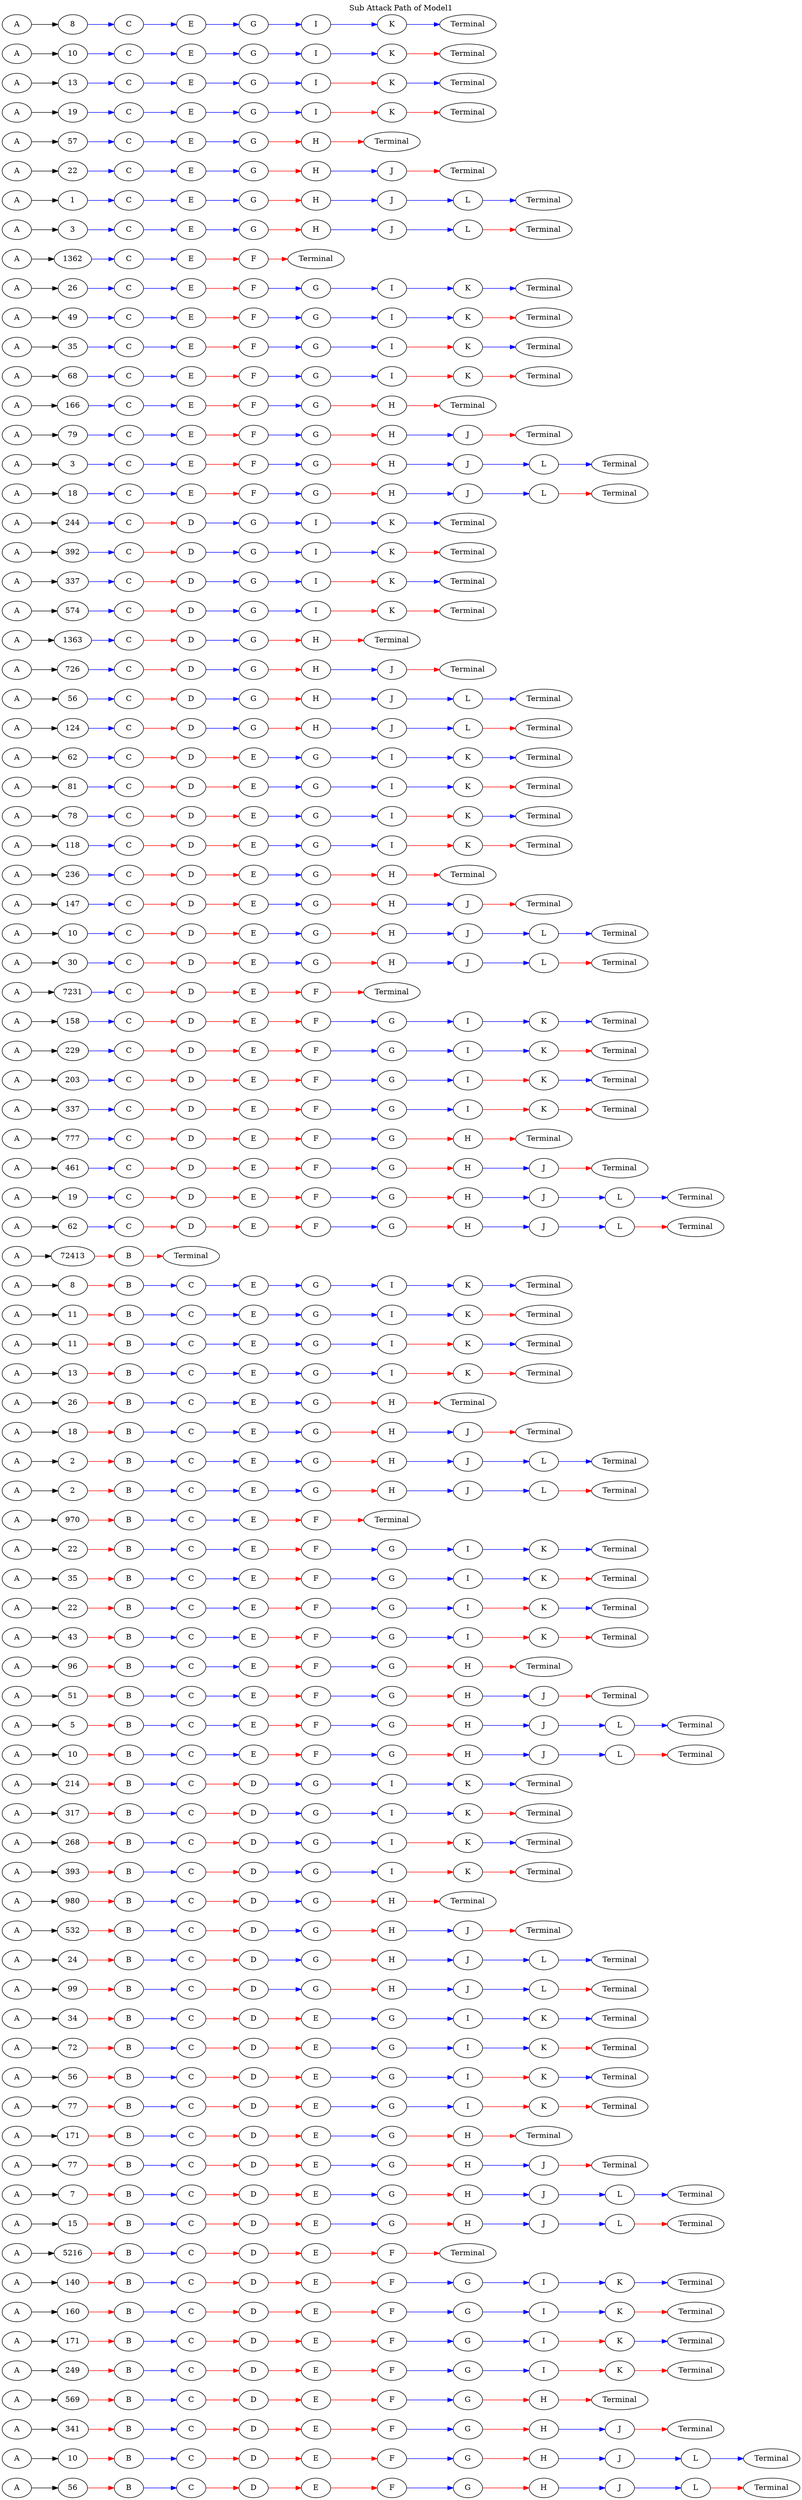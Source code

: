 // Sub Attack Path
digraph SubAttackPathModel {
	graph [label="Sub Attack Path of Model1" labelloc=t rankdir=LR]
	A1 [label=A]
	number_of_attack1 [label=56]
	A1 -> number_of_attack1
	B1 [label=B]
	number_of_attack1 -> B1 [color=red]
	C1 [label=C]
	B1 -> C1 [color=blue]
	D1 [label=D]
	C1 -> D1 [color=red]
	E1 [label=E]
	D1 -> E1 [color=red]
	F1 [label=F]
	E1 -> F1 [color=red]
	G1 [label=G]
	F1 -> G1 [color=blue]
	H1 [label=H]
	G1 -> H1 [color=red]
	J1 [label=J]
	H1 -> J1 [color=blue]
	L1 [label=L]
	J1 -> L1 [color=blue]
	Terminal1 [label=Terminal]
	L1 -> Terminal1 [color=red]
	A2 [label=A]
	number_of_attack2 [label=10]
	A2 -> number_of_attack2
	B2 [label=B]
	number_of_attack2 -> B2 [color=red]
	C2 [label=C]
	B2 -> C2 [color=blue]
	D2 [label=D]
	C2 -> D2 [color=red]
	E2 [label=E]
	D2 -> E2 [color=red]
	F2 [label=F]
	E2 -> F2 [color=red]
	G2 [label=G]
	F2 -> G2 [color=blue]
	H2 [label=H]
	G2 -> H2 [color=red]
	J2 [label=J]
	H2 -> J2 [color=blue]
	L2 [label=L]
	J2 -> L2 [color=blue]
	Terminal2 [label=Terminal]
	L2 -> Terminal2 [color=blue]
	A3 [label=A]
	number_of_attack3 [label=341]
	A3 -> number_of_attack3
	B3 [label=B]
	number_of_attack3 -> B3 [color=red]
	C3 [label=C]
	B3 -> C3 [color=blue]
	D3 [label=D]
	C3 -> D3 [color=red]
	E3 [label=E]
	D3 -> E3 [color=red]
	F3 [label=F]
	E3 -> F3 [color=red]
	G3 [label=G]
	F3 -> G3 [color=blue]
	H3 [label=H]
	G3 -> H3 [color=red]
	J3 [label=J]
	H3 -> J3 [color=blue]
	Terminal3 [label=Terminal]
	J3 -> Terminal3 [color=red]
	A4 [label=A]
	number_of_attack4 [label=569]
	A4 -> number_of_attack4
	B4 [label=B]
	number_of_attack4 -> B4 [color=red]
	C4 [label=C]
	B4 -> C4 [color=blue]
	D4 [label=D]
	C4 -> D4 [color=red]
	E4 [label=E]
	D4 -> E4 [color=red]
	F4 [label=F]
	E4 -> F4 [color=red]
	G4 [label=G]
	F4 -> G4 [color=blue]
	H4 [label=H]
	G4 -> H4 [color=red]
	Terminal4 [label=Terminal]
	H4 -> Terminal4 [color=red]
	A5 [label=A]
	number_of_attack5 [label=249]
	A5 -> number_of_attack5
	B5 [label=B]
	number_of_attack5 -> B5 [color=red]
	C5 [label=C]
	B5 -> C5 [color=blue]
	D5 [label=D]
	C5 -> D5 [color=red]
	E5 [label=E]
	D5 -> E5 [color=red]
	F5 [label=F]
	E5 -> F5 [color=red]
	G5 [label=G]
	F5 -> G5 [color=blue]
	I5 [label=I]
	G5 -> I5 [color=blue]
	K5 [label=K]
	I5 -> K5 [color=red]
	Terminal5 [label=Terminal]
	K5 -> Terminal5 [color=red]
	A6 [label=A]
	number_of_attack6 [label=171]
	A6 -> number_of_attack6
	B6 [label=B]
	number_of_attack6 -> B6 [color=red]
	C6 [label=C]
	B6 -> C6 [color=blue]
	D6 [label=D]
	C6 -> D6 [color=red]
	E6 [label=E]
	D6 -> E6 [color=red]
	F6 [label=F]
	E6 -> F6 [color=red]
	G6 [label=G]
	F6 -> G6 [color=blue]
	I6 [label=I]
	G6 -> I6 [color=blue]
	K6 [label=K]
	I6 -> K6 [color=red]
	Terminal6 [label=Terminal]
	K6 -> Terminal6 [color=blue]
	A7 [label=A]
	number_of_attack7 [label=160]
	A7 -> number_of_attack7
	B7 [label=B]
	number_of_attack7 -> B7 [color=red]
	C7 [label=C]
	B7 -> C7 [color=blue]
	D7 [label=D]
	C7 -> D7 [color=red]
	E7 [label=E]
	D7 -> E7 [color=red]
	F7 [label=F]
	E7 -> F7 [color=red]
	G7 [label=G]
	F7 -> G7 [color=blue]
	I7 [label=I]
	G7 -> I7 [color=blue]
	K7 [label=K]
	I7 -> K7 [color=blue]
	Terminal7 [label=Terminal]
	K7 -> Terminal7 [color=red]
	A8 [label=A]
	number_of_attack8 [label=140]
	A8 -> number_of_attack8
	B8 [label=B]
	number_of_attack8 -> B8 [color=red]
	C8 [label=C]
	B8 -> C8 [color=blue]
	D8 [label=D]
	C8 -> D8 [color=red]
	E8 [label=E]
	D8 -> E8 [color=red]
	F8 [label=F]
	E8 -> F8 [color=red]
	G8 [label=G]
	F8 -> G8 [color=blue]
	I8 [label=I]
	G8 -> I8 [color=blue]
	K8 [label=K]
	I8 -> K8 [color=blue]
	Terminal8 [label=Terminal]
	K8 -> Terminal8 [color=blue]
	A9 [label=A]
	number_of_attack9 [label=5216]
	A9 -> number_of_attack9
	B9 [label=B]
	number_of_attack9 -> B9 [color=red]
	C9 [label=C]
	B9 -> C9 [color=blue]
	D9 [label=D]
	C9 -> D9 [color=red]
	E9 [label=E]
	D9 -> E9 [color=red]
	F9 [label=F]
	E9 -> F9 [color=red]
	Terminal9 [label=Terminal]
	F9 -> Terminal9 [color=red]
	A10 [label=A]
	number_of_attack10 [label=15]
	A10 -> number_of_attack10
	B10 [label=B]
	number_of_attack10 -> B10 [color=red]
	C10 [label=C]
	B10 -> C10 [color=blue]
	D10 [label=D]
	C10 -> D10 [color=red]
	E10 [label=E]
	D10 -> E10 [color=red]
	G10 [label=G]
	E10 -> G10 [color=blue]
	H10 [label=H]
	G10 -> H10 [color=red]
	J10 [label=J]
	H10 -> J10 [color=blue]
	L10 [label=L]
	J10 -> L10 [color=blue]
	Terminal10 [label=Terminal]
	L10 -> Terminal10 [color=red]
	A11 [label=A]
	number_of_attack11 [label=7]
	A11 -> number_of_attack11
	B11 [label=B]
	number_of_attack11 -> B11 [color=red]
	C11 [label=C]
	B11 -> C11 [color=blue]
	D11 [label=D]
	C11 -> D11 [color=red]
	E11 [label=E]
	D11 -> E11 [color=red]
	G11 [label=G]
	E11 -> G11 [color=blue]
	H11 [label=H]
	G11 -> H11 [color=red]
	J11 [label=J]
	H11 -> J11 [color=blue]
	L11 [label=L]
	J11 -> L11 [color=blue]
	Terminal11 [label=Terminal]
	L11 -> Terminal11 [color=blue]
	A12 [label=A]
	number_of_attack12 [label=77]
	A12 -> number_of_attack12
	B12 [label=B]
	number_of_attack12 -> B12 [color=red]
	C12 [label=C]
	B12 -> C12 [color=blue]
	D12 [label=D]
	C12 -> D12 [color=red]
	E12 [label=E]
	D12 -> E12 [color=red]
	G12 [label=G]
	E12 -> G12 [color=blue]
	H12 [label=H]
	G12 -> H12 [color=red]
	J12 [label=J]
	H12 -> J12 [color=blue]
	Terminal12 [label=Terminal]
	J12 -> Terminal12 [color=red]
	A13 [label=A]
	number_of_attack13 [label=171]
	A13 -> number_of_attack13
	B13 [label=B]
	number_of_attack13 -> B13 [color=red]
	C13 [label=C]
	B13 -> C13 [color=blue]
	D13 [label=D]
	C13 -> D13 [color=red]
	E13 [label=E]
	D13 -> E13 [color=red]
	G13 [label=G]
	E13 -> G13 [color=blue]
	H13 [label=H]
	G13 -> H13 [color=red]
	Terminal13 [label=Terminal]
	H13 -> Terminal13 [color=red]
	A14 [label=A]
	number_of_attack14 [label=77]
	A14 -> number_of_attack14
	B14 [label=B]
	number_of_attack14 -> B14 [color=red]
	C14 [label=C]
	B14 -> C14 [color=blue]
	D14 [label=D]
	C14 -> D14 [color=red]
	E14 [label=E]
	D14 -> E14 [color=red]
	G14 [label=G]
	E14 -> G14 [color=blue]
	I14 [label=I]
	G14 -> I14 [color=blue]
	K14 [label=K]
	I14 -> K14 [color=red]
	Terminal14 [label=Terminal]
	K14 -> Terminal14 [color=red]
	A15 [label=A]
	number_of_attack15 [label=56]
	A15 -> number_of_attack15
	B15 [label=B]
	number_of_attack15 -> B15 [color=red]
	C15 [label=C]
	B15 -> C15 [color=blue]
	D15 [label=D]
	C15 -> D15 [color=red]
	E15 [label=E]
	D15 -> E15 [color=red]
	G15 [label=G]
	E15 -> G15 [color=blue]
	I15 [label=I]
	G15 -> I15 [color=blue]
	K15 [label=K]
	I15 -> K15 [color=red]
	Terminal15 [label=Terminal]
	K15 -> Terminal15 [color=blue]
	A16 [label=A]
	number_of_attack16 [label=72]
	A16 -> number_of_attack16
	B16 [label=B]
	number_of_attack16 -> B16 [color=red]
	C16 [label=C]
	B16 -> C16 [color=blue]
	D16 [label=D]
	C16 -> D16 [color=red]
	E16 [label=E]
	D16 -> E16 [color=red]
	G16 [label=G]
	E16 -> G16 [color=blue]
	I16 [label=I]
	G16 -> I16 [color=blue]
	K16 [label=K]
	I16 -> K16 [color=blue]
	Terminal16 [label=Terminal]
	K16 -> Terminal16 [color=red]
	A17 [label=A]
	number_of_attack17 [label=34]
	A17 -> number_of_attack17
	B17 [label=B]
	number_of_attack17 -> B17 [color=red]
	C17 [label=C]
	B17 -> C17 [color=blue]
	D17 [label=D]
	C17 -> D17 [color=red]
	E17 [label=E]
	D17 -> E17 [color=red]
	G17 [label=G]
	E17 -> G17 [color=blue]
	I17 [label=I]
	G17 -> I17 [color=blue]
	K17 [label=K]
	I17 -> K17 [color=blue]
	Terminal17 [label=Terminal]
	K17 -> Terminal17 [color=blue]
	A18 [label=A]
	number_of_attack18 [label=99]
	A18 -> number_of_attack18
	B18 [label=B]
	number_of_attack18 -> B18 [color=red]
	C18 [label=C]
	B18 -> C18 [color=blue]
	D18 [label=D]
	C18 -> D18 [color=red]
	G18 [label=G]
	D18 -> G18 [color=blue]
	H18 [label=H]
	G18 -> H18 [color=red]
	J18 [label=J]
	H18 -> J18 [color=blue]
	L18 [label=L]
	J18 -> L18 [color=blue]
	Terminal18 [label=Terminal]
	L18 -> Terminal18 [color=red]
	A19 [label=A]
	number_of_attack19 [label=24]
	A19 -> number_of_attack19
	B19 [label=B]
	number_of_attack19 -> B19 [color=red]
	C19 [label=C]
	B19 -> C19 [color=blue]
	D19 [label=D]
	C19 -> D19 [color=red]
	G19 [label=G]
	D19 -> G19 [color=blue]
	H19 [label=H]
	G19 -> H19 [color=red]
	J19 [label=J]
	H19 -> J19 [color=blue]
	L19 [label=L]
	J19 -> L19 [color=blue]
	Terminal19 [label=Terminal]
	L19 -> Terminal19 [color=blue]
	A20 [label=A]
	number_of_attack20 [label=532]
	A20 -> number_of_attack20
	B20 [label=B]
	number_of_attack20 -> B20 [color=red]
	C20 [label=C]
	B20 -> C20 [color=blue]
	D20 [label=D]
	C20 -> D20 [color=red]
	G20 [label=G]
	D20 -> G20 [color=blue]
	H20 [label=H]
	G20 -> H20 [color=red]
	J20 [label=J]
	H20 -> J20 [color=blue]
	Terminal20 [label=Terminal]
	J20 -> Terminal20 [color=red]
	A21 [label=A]
	number_of_attack21 [label=980]
	A21 -> number_of_attack21
	B21 [label=B]
	number_of_attack21 -> B21 [color=red]
	C21 [label=C]
	B21 -> C21 [color=blue]
	D21 [label=D]
	C21 -> D21 [color=red]
	G21 [label=G]
	D21 -> G21 [color=blue]
	H21 [label=H]
	G21 -> H21 [color=red]
	Terminal21 [label=Terminal]
	H21 -> Terminal21 [color=red]
	A22 [label=A]
	number_of_attack22 [label=393]
	A22 -> number_of_attack22
	B22 [label=B]
	number_of_attack22 -> B22 [color=red]
	C22 [label=C]
	B22 -> C22 [color=blue]
	D22 [label=D]
	C22 -> D22 [color=red]
	G22 [label=G]
	D22 -> G22 [color=blue]
	I22 [label=I]
	G22 -> I22 [color=blue]
	K22 [label=K]
	I22 -> K22 [color=red]
	Terminal22 [label=Terminal]
	K22 -> Terminal22 [color=red]
	A23 [label=A]
	number_of_attack23 [label=268]
	A23 -> number_of_attack23
	B23 [label=B]
	number_of_attack23 -> B23 [color=red]
	C23 [label=C]
	B23 -> C23 [color=blue]
	D23 [label=D]
	C23 -> D23 [color=red]
	G23 [label=G]
	D23 -> G23 [color=blue]
	I23 [label=I]
	G23 -> I23 [color=blue]
	K23 [label=K]
	I23 -> K23 [color=red]
	Terminal23 [label=Terminal]
	K23 -> Terminal23 [color=blue]
	A24 [label=A]
	number_of_attack24 [label=317]
	A24 -> number_of_attack24
	B24 [label=B]
	number_of_attack24 -> B24 [color=red]
	C24 [label=C]
	B24 -> C24 [color=blue]
	D24 [label=D]
	C24 -> D24 [color=red]
	G24 [label=G]
	D24 -> G24 [color=blue]
	I24 [label=I]
	G24 -> I24 [color=blue]
	K24 [label=K]
	I24 -> K24 [color=blue]
	Terminal24 [label=Terminal]
	K24 -> Terminal24 [color=red]
	A25 [label=A]
	number_of_attack25 [label=214]
	A25 -> number_of_attack25
	B25 [label=B]
	number_of_attack25 -> B25 [color=red]
	C25 [label=C]
	B25 -> C25 [color=blue]
	D25 [label=D]
	C25 -> D25 [color=red]
	G25 [label=G]
	D25 -> G25 [color=blue]
	I25 [label=I]
	G25 -> I25 [color=blue]
	K25 [label=K]
	I25 -> K25 [color=blue]
	Terminal25 [label=Terminal]
	K25 -> Terminal25 [color=blue]
	A26 [label=A]
	number_of_attack26 [label=10]
	A26 -> number_of_attack26
	B26 [label=B]
	number_of_attack26 -> B26 [color=red]
	C26 [label=C]
	B26 -> C26 [color=blue]
	E26 [label=E]
	C26 -> E26 [color=blue]
	F26 [label=F]
	E26 -> F26 [color=red]
	G26 [label=G]
	F26 -> G26 [color=blue]
	H26 [label=H]
	G26 -> H26 [color=red]
	J26 [label=J]
	H26 -> J26 [color=blue]
	L26 [label=L]
	J26 -> L26 [color=blue]
	Terminal26 [label=Terminal]
	L26 -> Terminal26 [color=red]
	A27 [label=A]
	number_of_attack27 [label=5]
	A27 -> number_of_attack27
	B27 [label=B]
	number_of_attack27 -> B27 [color=red]
	C27 [label=C]
	B27 -> C27 [color=blue]
	E27 [label=E]
	C27 -> E27 [color=blue]
	F27 [label=F]
	E27 -> F27 [color=red]
	G27 [label=G]
	F27 -> G27 [color=blue]
	H27 [label=H]
	G27 -> H27 [color=red]
	J27 [label=J]
	H27 -> J27 [color=blue]
	L27 [label=L]
	J27 -> L27 [color=blue]
	Terminal27 [label=Terminal]
	L27 -> Terminal27 [color=blue]
	A28 [label=A]
	number_of_attack28 [label=51]
	A28 -> number_of_attack28
	B28 [label=B]
	number_of_attack28 -> B28 [color=red]
	C28 [label=C]
	B28 -> C28 [color=blue]
	E28 [label=E]
	C28 -> E28 [color=blue]
	F28 [label=F]
	E28 -> F28 [color=red]
	G28 [label=G]
	F28 -> G28 [color=blue]
	H28 [label=H]
	G28 -> H28 [color=red]
	J28 [label=J]
	H28 -> J28 [color=blue]
	Terminal28 [label=Terminal]
	J28 -> Terminal28 [color=red]
	A29 [label=A]
	number_of_attack29 [label=96]
	A29 -> number_of_attack29
	B29 [label=B]
	number_of_attack29 -> B29 [color=red]
	C29 [label=C]
	B29 -> C29 [color=blue]
	E29 [label=E]
	C29 -> E29 [color=blue]
	F29 [label=F]
	E29 -> F29 [color=red]
	G29 [label=G]
	F29 -> G29 [color=blue]
	H29 [label=H]
	G29 -> H29 [color=red]
	Terminal29 [label=Terminal]
	H29 -> Terminal29 [color=red]
	A30 [label=A]
	number_of_attack30 [label=43]
	A30 -> number_of_attack30
	B30 [label=B]
	number_of_attack30 -> B30 [color=red]
	C30 [label=C]
	B30 -> C30 [color=blue]
	E30 [label=E]
	C30 -> E30 [color=blue]
	F30 [label=F]
	E30 -> F30 [color=red]
	G30 [label=G]
	F30 -> G30 [color=blue]
	I30 [label=I]
	G30 -> I30 [color=blue]
	K30 [label=K]
	I30 -> K30 [color=red]
	Terminal30 [label=Terminal]
	K30 -> Terminal30 [color=red]
	A31 [label=A]
	number_of_attack31 [label=22]
	A31 -> number_of_attack31
	B31 [label=B]
	number_of_attack31 -> B31 [color=red]
	C31 [label=C]
	B31 -> C31 [color=blue]
	E31 [label=E]
	C31 -> E31 [color=blue]
	F31 [label=F]
	E31 -> F31 [color=red]
	G31 [label=G]
	F31 -> G31 [color=blue]
	I31 [label=I]
	G31 -> I31 [color=blue]
	K31 [label=K]
	I31 -> K31 [color=red]
	Terminal31 [label=Terminal]
	K31 -> Terminal31 [color=blue]
	A32 [label=A]
	number_of_attack32 [label=35]
	A32 -> number_of_attack32
	B32 [label=B]
	number_of_attack32 -> B32 [color=red]
	C32 [label=C]
	B32 -> C32 [color=blue]
	E32 [label=E]
	C32 -> E32 [color=blue]
	F32 [label=F]
	E32 -> F32 [color=red]
	G32 [label=G]
	F32 -> G32 [color=blue]
	I32 [label=I]
	G32 -> I32 [color=blue]
	K32 [label=K]
	I32 -> K32 [color=blue]
	Terminal32 [label=Terminal]
	K32 -> Terminal32 [color=red]
	A33 [label=A]
	number_of_attack33 [label=22]
	A33 -> number_of_attack33
	B33 [label=B]
	number_of_attack33 -> B33 [color=red]
	C33 [label=C]
	B33 -> C33 [color=blue]
	E33 [label=E]
	C33 -> E33 [color=blue]
	F33 [label=F]
	E33 -> F33 [color=red]
	G33 [label=G]
	F33 -> G33 [color=blue]
	I33 [label=I]
	G33 -> I33 [color=blue]
	K33 [label=K]
	I33 -> K33 [color=blue]
	Terminal33 [label=Terminal]
	K33 -> Terminal33 [color=blue]
	A34 [label=A]
	number_of_attack34 [label=970]
	A34 -> number_of_attack34
	B34 [label=B]
	number_of_attack34 -> B34 [color=red]
	C34 [label=C]
	B34 -> C34 [color=blue]
	E34 [label=E]
	C34 -> E34 [color=blue]
	F34 [label=F]
	E34 -> F34 [color=red]
	Terminal34 [label=Terminal]
	F34 -> Terminal34 [color=red]
	A35 [label=A]
	number_of_attack35 [label=2]
	A35 -> number_of_attack35
	B35 [label=B]
	number_of_attack35 -> B35 [color=red]
	C35 [label=C]
	B35 -> C35 [color=blue]
	E35 [label=E]
	C35 -> E35 [color=blue]
	G35 [label=G]
	E35 -> G35 [color=blue]
	H35 [label=H]
	G35 -> H35 [color=red]
	J35 [label=J]
	H35 -> J35 [color=blue]
	L35 [label=L]
	J35 -> L35 [color=blue]
	Terminal35 [label=Terminal]
	L35 -> Terminal35 [color=red]
	A36 [label=A]
	number_of_attack36 [label=2]
	A36 -> number_of_attack36
	B36 [label=B]
	number_of_attack36 -> B36 [color=red]
	C36 [label=C]
	B36 -> C36 [color=blue]
	E36 [label=E]
	C36 -> E36 [color=blue]
	G36 [label=G]
	E36 -> G36 [color=blue]
	H36 [label=H]
	G36 -> H36 [color=red]
	J36 [label=J]
	H36 -> J36 [color=blue]
	L36 [label=L]
	J36 -> L36 [color=blue]
	Terminal36 [label=Terminal]
	L36 -> Terminal36 [color=blue]
	A37 [label=A]
	number_of_attack37 [label=18]
	A37 -> number_of_attack37
	B37 [label=B]
	number_of_attack37 -> B37 [color=red]
	C37 [label=C]
	B37 -> C37 [color=blue]
	E37 [label=E]
	C37 -> E37 [color=blue]
	G37 [label=G]
	E37 -> G37 [color=blue]
	H37 [label=H]
	G37 -> H37 [color=red]
	J37 [label=J]
	H37 -> J37 [color=blue]
	Terminal37 [label=Terminal]
	J37 -> Terminal37 [color=red]
	A38 [label=A]
	number_of_attack38 [label=26]
	A38 -> number_of_attack38
	B38 [label=B]
	number_of_attack38 -> B38 [color=red]
	C38 [label=C]
	B38 -> C38 [color=blue]
	E38 [label=E]
	C38 -> E38 [color=blue]
	G38 [label=G]
	E38 -> G38 [color=blue]
	H38 [label=H]
	G38 -> H38 [color=red]
	Terminal38 [label=Terminal]
	H38 -> Terminal38 [color=red]
	A39 [label=A]
	number_of_attack39 [label=13]
	A39 -> number_of_attack39
	B39 [label=B]
	number_of_attack39 -> B39 [color=red]
	C39 [label=C]
	B39 -> C39 [color=blue]
	E39 [label=E]
	C39 -> E39 [color=blue]
	G39 [label=G]
	E39 -> G39 [color=blue]
	I39 [label=I]
	G39 -> I39 [color=blue]
	K39 [label=K]
	I39 -> K39 [color=red]
	Terminal39 [label=Terminal]
	K39 -> Terminal39 [color=red]
	A40 [label=A]
	number_of_attack40 [label=11]
	A40 -> number_of_attack40
	B40 [label=B]
	number_of_attack40 -> B40 [color=red]
	C40 [label=C]
	B40 -> C40 [color=blue]
	E40 [label=E]
	C40 -> E40 [color=blue]
	G40 [label=G]
	E40 -> G40 [color=blue]
	I40 [label=I]
	G40 -> I40 [color=blue]
	K40 [label=K]
	I40 -> K40 [color=red]
	Terminal40 [label=Terminal]
	K40 -> Terminal40 [color=blue]
	A41 [label=A]
	number_of_attack41 [label=11]
	A41 -> number_of_attack41
	B41 [label=B]
	number_of_attack41 -> B41 [color=red]
	C41 [label=C]
	B41 -> C41 [color=blue]
	E41 [label=E]
	C41 -> E41 [color=blue]
	G41 [label=G]
	E41 -> G41 [color=blue]
	I41 [label=I]
	G41 -> I41 [color=blue]
	K41 [label=K]
	I41 -> K41 [color=blue]
	Terminal41 [label=Terminal]
	K41 -> Terminal41 [color=red]
	A42 [label=A]
	number_of_attack42 [label=8]
	A42 -> number_of_attack42
	B42 [label=B]
	number_of_attack42 -> B42 [color=red]
	C42 [label=C]
	B42 -> C42 [color=blue]
	E42 [label=E]
	C42 -> E42 [color=blue]
	G42 [label=G]
	E42 -> G42 [color=blue]
	I42 [label=I]
	G42 -> I42 [color=blue]
	K42 [label=K]
	I42 -> K42 [color=blue]
	Terminal42 [label=Terminal]
	K42 -> Terminal42 [color=blue]
	A43 [label=A]
	number_of_attack43 [label=72413]
	A43 -> number_of_attack43
	B43 [label=B]
	number_of_attack43 -> B43 [color=red]
	Terminal43 [label=Terminal]
	B43 -> Terminal43 [color=red]
	A44 [label=A]
	number_of_attack44 [label=62]
	A44 -> number_of_attack44
	C44 [label=C]
	number_of_attack44 -> C44 [color=blue]
	D44 [label=D]
	C44 -> D44 [color=red]
	E44 [label=E]
	D44 -> E44 [color=red]
	F44 [label=F]
	E44 -> F44 [color=red]
	G44 [label=G]
	F44 -> G44 [color=blue]
	H44 [label=H]
	G44 -> H44 [color=red]
	J44 [label=J]
	H44 -> J44 [color=blue]
	L44 [label=L]
	J44 -> L44 [color=blue]
	Terminal44 [label=Terminal]
	L44 -> Terminal44 [color=red]
	A45 [label=A]
	number_of_attack45 [label=19]
	A45 -> number_of_attack45
	C45 [label=C]
	number_of_attack45 -> C45 [color=blue]
	D45 [label=D]
	C45 -> D45 [color=red]
	E45 [label=E]
	D45 -> E45 [color=red]
	F45 [label=F]
	E45 -> F45 [color=red]
	G45 [label=G]
	F45 -> G45 [color=blue]
	H45 [label=H]
	G45 -> H45 [color=red]
	J45 [label=J]
	H45 -> J45 [color=blue]
	L45 [label=L]
	J45 -> L45 [color=blue]
	Terminal45 [label=Terminal]
	L45 -> Terminal45 [color=blue]
	A46 [label=A]
	number_of_attack46 [label=461]
	A46 -> number_of_attack46
	C46 [label=C]
	number_of_attack46 -> C46 [color=blue]
	D46 [label=D]
	C46 -> D46 [color=red]
	E46 [label=E]
	D46 -> E46 [color=red]
	F46 [label=F]
	E46 -> F46 [color=red]
	G46 [label=G]
	F46 -> G46 [color=blue]
	H46 [label=H]
	G46 -> H46 [color=red]
	J46 [label=J]
	H46 -> J46 [color=blue]
	Terminal46 [label=Terminal]
	J46 -> Terminal46 [color=red]
	A47 [label=A]
	number_of_attack47 [label=777]
	A47 -> number_of_attack47
	C47 [label=C]
	number_of_attack47 -> C47 [color=blue]
	D47 [label=D]
	C47 -> D47 [color=red]
	E47 [label=E]
	D47 -> E47 [color=red]
	F47 [label=F]
	E47 -> F47 [color=red]
	G47 [label=G]
	F47 -> G47 [color=blue]
	H47 [label=H]
	G47 -> H47 [color=red]
	Terminal47 [label=Terminal]
	H47 -> Terminal47 [color=red]
	A48 [label=A]
	number_of_attack48 [label=337]
	A48 -> number_of_attack48
	C48 [label=C]
	number_of_attack48 -> C48 [color=blue]
	D48 [label=D]
	C48 -> D48 [color=red]
	E48 [label=E]
	D48 -> E48 [color=red]
	F48 [label=F]
	E48 -> F48 [color=red]
	G48 [label=G]
	F48 -> G48 [color=blue]
	I48 [label=I]
	G48 -> I48 [color=blue]
	K48 [label=K]
	I48 -> K48 [color=red]
	Terminal48 [label=Terminal]
	K48 -> Terminal48 [color=red]
	A49 [label=A]
	number_of_attack49 [label=203]
	A49 -> number_of_attack49
	C49 [label=C]
	number_of_attack49 -> C49 [color=blue]
	D49 [label=D]
	C49 -> D49 [color=red]
	E49 [label=E]
	D49 -> E49 [color=red]
	F49 [label=F]
	E49 -> F49 [color=red]
	G49 [label=G]
	F49 -> G49 [color=blue]
	I49 [label=I]
	G49 -> I49 [color=blue]
	K49 [label=K]
	I49 -> K49 [color=red]
	Terminal49 [label=Terminal]
	K49 -> Terminal49 [color=blue]
	A50 [label=A]
	number_of_attack50 [label=229]
	A50 -> number_of_attack50
	C50 [label=C]
	number_of_attack50 -> C50 [color=blue]
	D50 [label=D]
	C50 -> D50 [color=red]
	E50 [label=E]
	D50 -> E50 [color=red]
	F50 [label=F]
	E50 -> F50 [color=red]
	G50 [label=G]
	F50 -> G50 [color=blue]
	I50 [label=I]
	G50 -> I50 [color=blue]
	K50 [label=K]
	I50 -> K50 [color=blue]
	Terminal50 [label=Terminal]
	K50 -> Terminal50 [color=red]
	A51 [label=A]
	number_of_attack51 [label=158]
	A51 -> number_of_attack51
	C51 [label=C]
	number_of_attack51 -> C51 [color=blue]
	D51 [label=D]
	C51 -> D51 [color=red]
	E51 [label=E]
	D51 -> E51 [color=red]
	F51 [label=F]
	E51 -> F51 [color=red]
	G51 [label=G]
	F51 -> G51 [color=blue]
	I51 [label=I]
	G51 -> I51 [color=blue]
	K51 [label=K]
	I51 -> K51 [color=blue]
	Terminal51 [label=Terminal]
	K51 -> Terminal51 [color=blue]
	A52 [label=A]
	number_of_attack52 [label=7231]
	A52 -> number_of_attack52
	C52 [label=C]
	number_of_attack52 -> C52 [color=blue]
	D52 [label=D]
	C52 -> D52 [color=red]
	E52 [label=E]
	D52 -> E52 [color=red]
	F52 [label=F]
	E52 -> F52 [color=red]
	Terminal52 [label=Terminal]
	F52 -> Terminal52 [color=red]
	A53 [label=A]
	number_of_attack53 [label=30]
	A53 -> number_of_attack53
	C53 [label=C]
	number_of_attack53 -> C53 [color=blue]
	D53 [label=D]
	C53 -> D53 [color=red]
	E53 [label=E]
	D53 -> E53 [color=red]
	G53 [label=G]
	E53 -> G53 [color=blue]
	H53 [label=H]
	G53 -> H53 [color=red]
	J53 [label=J]
	H53 -> J53 [color=blue]
	L53 [label=L]
	J53 -> L53 [color=blue]
	Terminal53 [label=Terminal]
	L53 -> Terminal53 [color=red]
	A54 [label=A]
	number_of_attack54 [label=10]
	A54 -> number_of_attack54
	C54 [label=C]
	number_of_attack54 -> C54 [color=blue]
	D54 [label=D]
	C54 -> D54 [color=red]
	E54 [label=E]
	D54 -> E54 [color=red]
	G54 [label=G]
	E54 -> G54 [color=blue]
	H54 [label=H]
	G54 -> H54 [color=red]
	J54 [label=J]
	H54 -> J54 [color=blue]
	L54 [label=L]
	J54 -> L54 [color=blue]
	Terminal54 [label=Terminal]
	L54 -> Terminal54 [color=blue]
	A55 [label=A]
	number_of_attack55 [label=147]
	A55 -> number_of_attack55
	C55 [label=C]
	number_of_attack55 -> C55 [color=blue]
	D55 [label=D]
	C55 -> D55 [color=red]
	E55 [label=E]
	D55 -> E55 [color=red]
	G55 [label=G]
	E55 -> G55 [color=blue]
	H55 [label=H]
	G55 -> H55 [color=red]
	J55 [label=J]
	H55 -> J55 [color=blue]
	Terminal55 [label=Terminal]
	J55 -> Terminal55 [color=red]
	A56 [label=A]
	number_of_attack56 [label=236]
	A56 -> number_of_attack56
	C56 [label=C]
	number_of_attack56 -> C56 [color=blue]
	D56 [label=D]
	C56 -> D56 [color=red]
	E56 [label=E]
	D56 -> E56 [color=red]
	G56 [label=G]
	E56 -> G56 [color=blue]
	H56 [label=H]
	G56 -> H56 [color=red]
	Terminal56 [label=Terminal]
	H56 -> Terminal56 [color=red]
	A57 [label=A]
	number_of_attack57 [label=118]
	A57 -> number_of_attack57
	C57 [label=C]
	number_of_attack57 -> C57 [color=blue]
	D57 [label=D]
	C57 -> D57 [color=red]
	E57 [label=E]
	D57 -> E57 [color=red]
	G57 [label=G]
	E57 -> G57 [color=blue]
	I57 [label=I]
	G57 -> I57 [color=blue]
	K57 [label=K]
	I57 -> K57 [color=red]
	Terminal57 [label=Terminal]
	K57 -> Terminal57 [color=red]
	A58 [label=A]
	number_of_attack58 [label=78]
	A58 -> number_of_attack58
	C58 [label=C]
	number_of_attack58 -> C58 [color=blue]
	D58 [label=D]
	C58 -> D58 [color=red]
	E58 [label=E]
	D58 -> E58 [color=red]
	G58 [label=G]
	E58 -> G58 [color=blue]
	I58 [label=I]
	G58 -> I58 [color=blue]
	K58 [label=K]
	I58 -> K58 [color=red]
	Terminal58 [label=Terminal]
	K58 -> Terminal58 [color=blue]
	A59 [label=A]
	number_of_attack59 [label=81]
	A59 -> number_of_attack59
	C59 [label=C]
	number_of_attack59 -> C59 [color=blue]
	D59 [label=D]
	C59 -> D59 [color=red]
	E59 [label=E]
	D59 -> E59 [color=red]
	G59 [label=G]
	E59 -> G59 [color=blue]
	I59 [label=I]
	G59 -> I59 [color=blue]
	K59 [label=K]
	I59 -> K59 [color=blue]
	Terminal59 [label=Terminal]
	K59 -> Terminal59 [color=red]
	A60 [label=A]
	number_of_attack60 [label=62]
	A60 -> number_of_attack60
	C60 [label=C]
	number_of_attack60 -> C60 [color=blue]
	D60 [label=D]
	C60 -> D60 [color=red]
	E60 [label=E]
	D60 -> E60 [color=red]
	G60 [label=G]
	E60 -> G60 [color=blue]
	I60 [label=I]
	G60 -> I60 [color=blue]
	K60 [label=K]
	I60 -> K60 [color=blue]
	Terminal60 [label=Terminal]
	K60 -> Terminal60 [color=blue]
	A61 [label=A]
	number_of_attack61 [label=124]
	A61 -> number_of_attack61
	C61 [label=C]
	number_of_attack61 -> C61 [color=blue]
	D61 [label=D]
	C61 -> D61 [color=red]
	G61 [label=G]
	D61 -> G61 [color=blue]
	H61 [label=H]
	G61 -> H61 [color=red]
	J61 [label=J]
	H61 -> J61 [color=blue]
	L61 [label=L]
	J61 -> L61 [color=blue]
	Terminal61 [label=Terminal]
	L61 -> Terminal61 [color=red]
	A62 [label=A]
	number_of_attack62 [label=56]
	A62 -> number_of_attack62
	C62 [label=C]
	number_of_attack62 -> C62 [color=blue]
	D62 [label=D]
	C62 -> D62 [color=red]
	G62 [label=G]
	D62 -> G62 [color=blue]
	H62 [label=H]
	G62 -> H62 [color=red]
	J62 [label=J]
	H62 -> J62 [color=blue]
	L62 [label=L]
	J62 -> L62 [color=blue]
	Terminal62 [label=Terminal]
	L62 -> Terminal62 [color=blue]
	A63 [label=A]
	number_of_attack63 [label=726]
	A63 -> number_of_attack63
	C63 [label=C]
	number_of_attack63 -> C63 [color=blue]
	D63 [label=D]
	C63 -> D63 [color=red]
	G63 [label=G]
	D63 -> G63 [color=blue]
	H63 [label=H]
	G63 -> H63 [color=red]
	J63 [label=J]
	H63 -> J63 [color=blue]
	Terminal63 [label=Terminal]
	J63 -> Terminal63 [color=red]
	A64 [label=A]
	number_of_attack64 [label=1363]
	A64 -> number_of_attack64
	C64 [label=C]
	number_of_attack64 -> C64 [color=blue]
	D64 [label=D]
	C64 -> D64 [color=red]
	G64 [label=G]
	D64 -> G64 [color=blue]
	H64 [label=H]
	G64 -> H64 [color=red]
	Terminal64 [label=Terminal]
	H64 -> Terminal64 [color=red]
	A65 [label=A]
	number_of_attack65 [label=574]
	A65 -> number_of_attack65
	C65 [label=C]
	number_of_attack65 -> C65 [color=blue]
	D65 [label=D]
	C65 -> D65 [color=red]
	G65 [label=G]
	D65 -> G65 [color=blue]
	I65 [label=I]
	G65 -> I65 [color=blue]
	K65 [label=K]
	I65 -> K65 [color=red]
	Terminal65 [label=Terminal]
	K65 -> Terminal65 [color=red]
	A66 [label=A]
	number_of_attack66 [label=337]
	A66 -> number_of_attack66
	C66 [label=C]
	number_of_attack66 -> C66 [color=blue]
	D66 [label=D]
	C66 -> D66 [color=red]
	G66 [label=G]
	D66 -> G66 [color=blue]
	I66 [label=I]
	G66 -> I66 [color=blue]
	K66 [label=K]
	I66 -> K66 [color=red]
	Terminal66 [label=Terminal]
	K66 -> Terminal66 [color=blue]
	A67 [label=A]
	number_of_attack67 [label=392]
	A67 -> number_of_attack67
	C67 [label=C]
	number_of_attack67 -> C67 [color=blue]
	D67 [label=D]
	C67 -> D67 [color=red]
	G67 [label=G]
	D67 -> G67 [color=blue]
	I67 [label=I]
	G67 -> I67 [color=blue]
	K67 [label=K]
	I67 -> K67 [color=blue]
	Terminal67 [label=Terminal]
	K67 -> Terminal67 [color=red]
	A68 [label=A]
	number_of_attack68 [label=244]
	A68 -> number_of_attack68
	C68 [label=C]
	number_of_attack68 -> C68 [color=blue]
	D68 [label=D]
	C68 -> D68 [color=red]
	G68 [label=G]
	D68 -> G68 [color=blue]
	I68 [label=I]
	G68 -> I68 [color=blue]
	K68 [label=K]
	I68 -> K68 [color=blue]
	Terminal68 [label=Terminal]
	K68 -> Terminal68 [color=blue]
	A69 [label=A]
	number_of_attack69 [label=18]
	A69 -> number_of_attack69
	C69 [label=C]
	number_of_attack69 -> C69 [color=blue]
	E69 [label=E]
	C69 -> E69 [color=blue]
	F69 [label=F]
	E69 -> F69 [color=red]
	G69 [label=G]
	F69 -> G69 [color=blue]
	H69 [label=H]
	G69 -> H69 [color=red]
	J69 [label=J]
	H69 -> J69 [color=blue]
	L69 [label=L]
	J69 -> L69 [color=blue]
	Terminal69 [label=Terminal]
	L69 -> Terminal69 [color=red]
	A70 [label=A]
	number_of_attack70 [label=3]
	A70 -> number_of_attack70
	C70 [label=C]
	number_of_attack70 -> C70 [color=blue]
	E70 [label=E]
	C70 -> E70 [color=blue]
	F70 [label=F]
	E70 -> F70 [color=red]
	G70 [label=G]
	F70 -> G70 [color=blue]
	H70 [label=H]
	G70 -> H70 [color=red]
	J70 [label=J]
	H70 -> J70 [color=blue]
	L70 [label=L]
	J70 -> L70 [color=blue]
	Terminal70 [label=Terminal]
	L70 -> Terminal70 [color=blue]
	A71 [label=A]
	number_of_attack71 [label=79]
	A71 -> number_of_attack71
	C71 [label=C]
	number_of_attack71 -> C71 [color=blue]
	E71 [label=E]
	C71 -> E71 [color=blue]
	F71 [label=F]
	E71 -> F71 [color=red]
	G71 [label=G]
	F71 -> G71 [color=blue]
	H71 [label=H]
	G71 -> H71 [color=red]
	J71 [label=J]
	H71 -> J71 [color=blue]
	Terminal71 [label=Terminal]
	J71 -> Terminal71 [color=red]
	A72 [label=A]
	number_of_attack72 [label=166]
	A72 -> number_of_attack72
	C72 [label=C]
	number_of_attack72 -> C72 [color=blue]
	E72 [label=E]
	C72 -> E72 [color=blue]
	F72 [label=F]
	E72 -> F72 [color=red]
	G72 [label=G]
	F72 -> G72 [color=blue]
	H72 [label=H]
	G72 -> H72 [color=red]
	Terminal72 [label=Terminal]
	H72 -> Terminal72 [color=red]
	A73 [label=A]
	number_of_attack73 [label=68]
	A73 -> number_of_attack73
	C73 [label=C]
	number_of_attack73 -> C73 [color=blue]
	E73 [label=E]
	C73 -> E73 [color=blue]
	F73 [label=F]
	E73 -> F73 [color=red]
	G73 [label=G]
	F73 -> G73 [color=blue]
	I73 [label=I]
	G73 -> I73 [color=blue]
	K73 [label=K]
	I73 -> K73 [color=red]
	Terminal73 [label=Terminal]
	K73 -> Terminal73 [color=red]
	A74 [label=A]
	number_of_attack74 [label=35]
	A74 -> number_of_attack74
	C74 [label=C]
	number_of_attack74 -> C74 [color=blue]
	E74 [label=E]
	C74 -> E74 [color=blue]
	F74 [label=F]
	E74 -> F74 [color=red]
	G74 [label=G]
	F74 -> G74 [color=blue]
	I74 [label=I]
	G74 -> I74 [color=blue]
	K74 [label=K]
	I74 -> K74 [color=red]
	Terminal74 [label=Terminal]
	K74 -> Terminal74 [color=blue]
	A75 [label=A]
	number_of_attack75 [label=49]
	A75 -> number_of_attack75
	C75 [label=C]
	number_of_attack75 -> C75 [color=blue]
	E75 [label=E]
	C75 -> E75 [color=blue]
	F75 [label=F]
	E75 -> F75 [color=red]
	G75 [label=G]
	F75 -> G75 [color=blue]
	I75 [label=I]
	G75 -> I75 [color=blue]
	K75 [label=K]
	I75 -> K75 [color=blue]
	Terminal75 [label=Terminal]
	K75 -> Terminal75 [color=red]
	A76 [label=A]
	number_of_attack76 [label=26]
	A76 -> number_of_attack76
	C76 [label=C]
	number_of_attack76 -> C76 [color=blue]
	E76 [label=E]
	C76 -> E76 [color=blue]
	F76 [label=F]
	E76 -> F76 [color=red]
	G76 [label=G]
	F76 -> G76 [color=blue]
	I76 [label=I]
	G76 -> I76 [color=blue]
	K76 [label=K]
	I76 -> K76 [color=blue]
	Terminal76 [label=Terminal]
	K76 -> Terminal76 [color=blue]
	A77 [label=A]
	number_of_attack77 [label=1362]
	A77 -> number_of_attack77
	C77 [label=C]
	number_of_attack77 -> C77 [color=blue]
	E77 [label=E]
	C77 -> E77 [color=blue]
	F77 [label=F]
	E77 -> F77 [color=red]
	Terminal77 [label=Terminal]
	F77 -> Terminal77 [color=red]
	A78 [label=A]
	number_of_attack78 [label=3]
	A78 -> number_of_attack78
	C78 [label=C]
	number_of_attack78 -> C78 [color=blue]
	E78 [label=E]
	C78 -> E78 [color=blue]
	G78 [label=G]
	E78 -> G78 [color=blue]
	H78 [label=H]
	G78 -> H78 [color=red]
	J78 [label=J]
	H78 -> J78 [color=blue]
	L78 [label=L]
	J78 -> L78 [color=blue]
	Terminal78 [label=Terminal]
	L78 -> Terminal78 [color=red]
	A79 [label=A]
	number_of_attack79 [label=1]
	A79 -> number_of_attack79
	C79 [label=C]
	number_of_attack79 -> C79 [color=blue]
	E79 [label=E]
	C79 -> E79 [color=blue]
	G79 [label=G]
	E79 -> G79 [color=blue]
	H79 [label=H]
	G79 -> H79 [color=red]
	J79 [label=J]
	H79 -> J79 [color=blue]
	L79 [label=L]
	J79 -> L79 [color=blue]
	Terminal79 [label=Terminal]
	L79 -> Terminal79 [color=blue]
	A80 [label=A]
	number_of_attack80 [label=22]
	A80 -> number_of_attack80
	C80 [label=C]
	number_of_attack80 -> C80 [color=blue]
	E80 [label=E]
	C80 -> E80 [color=blue]
	G80 [label=G]
	E80 -> G80 [color=blue]
	H80 [label=H]
	G80 -> H80 [color=red]
	J80 [label=J]
	H80 -> J80 [color=blue]
	Terminal80 [label=Terminal]
	J80 -> Terminal80 [color=red]
	A81 [label=A]
	number_of_attack81 [label=57]
	A81 -> number_of_attack81
	C81 [label=C]
	number_of_attack81 -> C81 [color=blue]
	E81 [label=E]
	C81 -> E81 [color=blue]
	G81 [label=G]
	E81 -> G81 [color=blue]
	H81 [label=H]
	G81 -> H81 [color=red]
	Terminal81 [label=Terminal]
	H81 -> Terminal81 [color=red]
	A82 [label=A]
	number_of_attack82 [label=19]
	A82 -> number_of_attack82
	C82 [label=C]
	number_of_attack82 -> C82 [color=blue]
	E82 [label=E]
	C82 -> E82 [color=blue]
	G82 [label=G]
	E82 -> G82 [color=blue]
	I82 [label=I]
	G82 -> I82 [color=blue]
	K82 [label=K]
	I82 -> K82 [color=red]
	Terminal82 [label=Terminal]
	K82 -> Terminal82 [color=red]
	A83 [label=A]
	number_of_attack83 [label=13]
	A83 -> number_of_attack83
	C83 [label=C]
	number_of_attack83 -> C83 [color=blue]
	E83 [label=E]
	C83 -> E83 [color=blue]
	G83 [label=G]
	E83 -> G83 [color=blue]
	I83 [label=I]
	G83 -> I83 [color=blue]
	K83 [label=K]
	I83 -> K83 [color=red]
	Terminal83 [label=Terminal]
	K83 -> Terminal83 [color=blue]
	A84 [label=A]
	number_of_attack84 [label=10]
	A84 -> number_of_attack84
	C84 [label=C]
	number_of_attack84 -> C84 [color=blue]
	E84 [label=E]
	C84 -> E84 [color=blue]
	G84 [label=G]
	E84 -> G84 [color=blue]
	I84 [label=I]
	G84 -> I84 [color=blue]
	K84 [label=K]
	I84 -> K84 [color=blue]
	Terminal84 [label=Terminal]
	K84 -> Terminal84 [color=red]
	A85 [label=A]
	number_of_attack85 [label=8]
	A85 -> number_of_attack85
	C85 [label=C]
	number_of_attack85 -> C85 [color=blue]
	E85 [label=E]
	C85 -> E85 [color=blue]
	G85 [label=G]
	E85 -> G85 [color=blue]
	I85 [label=I]
	G85 -> I85 [color=blue]
	K85 [label=K]
	I85 -> K85 [color=blue]
	Terminal85 [label=Terminal]
	K85 -> Terminal85 [color=blue]
}
